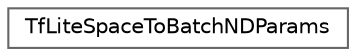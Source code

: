 digraph "Graphical Class Hierarchy"
{
 // LATEX_PDF_SIZE
  bgcolor="transparent";
  edge [fontname=Helvetica,fontsize=10,labelfontname=Helvetica,labelfontsize=10];
  node [fontname=Helvetica,fontsize=10,shape=box,height=0.2,width=0.4];
  rankdir="LR";
  Node0 [id="Node000000",label="TfLiteSpaceToBatchNDParams",height=0.2,width=0.4,color="grey40", fillcolor="white", style="filled",URL="$struct_tf_lite_space_to_batch_n_d_params.html",tooltip=" "];
}

